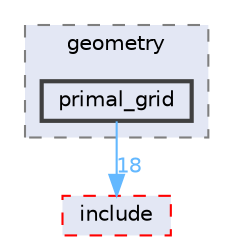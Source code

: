digraph "Common/src/geometry/primal_grid"
{
 // LATEX_PDF_SIZE
  bgcolor="transparent";
  edge [fontname=Helvetica,fontsize=10,labelfontname=Helvetica,labelfontsize=10];
  node [fontname=Helvetica,fontsize=10,shape=box,height=0.2,width=0.4];
  compound=true
  subgraph clusterdir_97bb17c0245c58f47f6073f38444f0fc {
    graph [ bgcolor="#e3e7f4", pencolor="grey50", label="geometry", fontname=Helvetica,fontsize=10 style="filled,dashed", URL="dir_97bb17c0245c58f47f6073f38444f0fc.html",tooltip=""]
  dir_b97e4244b5613e3c907f977efa7dab4b [label="primal_grid", fillcolor="#e3e7f4", color="grey25", style="filled,bold", URL="dir_b97e4244b5613e3c907f977efa7dab4b.html",tooltip=""];
  }
  dir_92cb2900980f09bf257878861626e98f [label="include", fillcolor="#e3e7f4", color="red", style="filled,dashed", URL="dir_92cb2900980f09bf257878861626e98f.html",tooltip=""];
  dir_b97e4244b5613e3c907f977efa7dab4b->dir_92cb2900980f09bf257878861626e98f [headlabel="18", labeldistance=1.5 headhref="dir_000076_000046.html" href="dir_000076_000046.html" color="steelblue1" fontcolor="steelblue1"];
}
